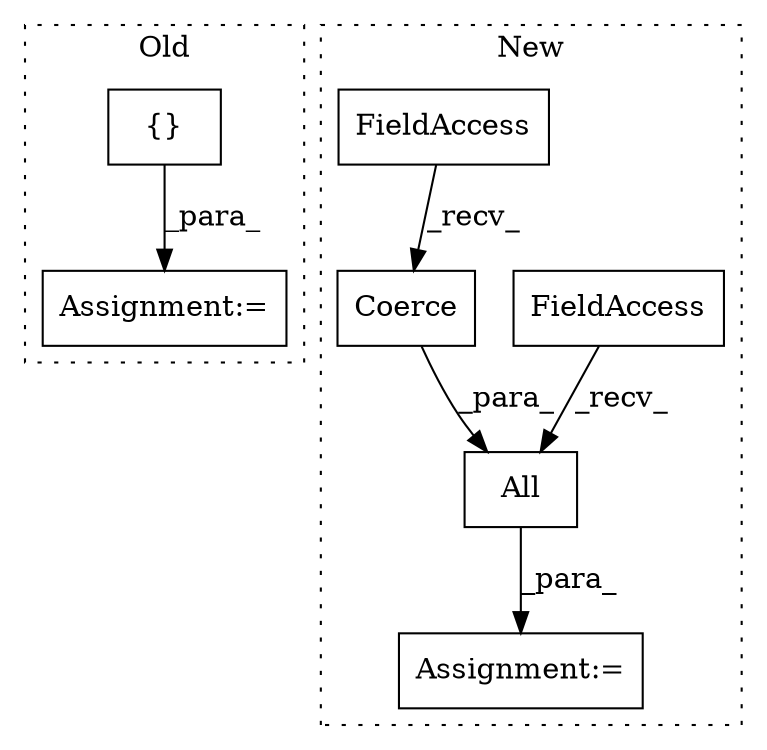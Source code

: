 digraph G {
subgraph cluster0 {
1 [label="{}" a="4" s="337,379" l="1,1" shape="box"];
3 [label="Assignment:=" a="7" s="324" l="1" shape="box"];
label = "Old";
style="dotted";
}
subgraph cluster1 {
2 [label="Coerce" a="32" s="601,614" l="7,1" shape="box"];
4 [label="All" a="32" s="408,884" l="4,1" shape="box"];
5 [label="FieldAccess" a="22" s="397" l="10" shape="box"];
6 [label="FieldAccess" a="22" s="590" l="10" shape="box"];
7 [label="Assignment:=" a="7" s="396" l="1" shape="box"];
label = "New";
style="dotted";
}
1 -> 3 [label="_para_"];
2 -> 4 [label="_para_"];
4 -> 7 [label="_para_"];
5 -> 4 [label="_recv_"];
6 -> 2 [label="_recv_"];
}